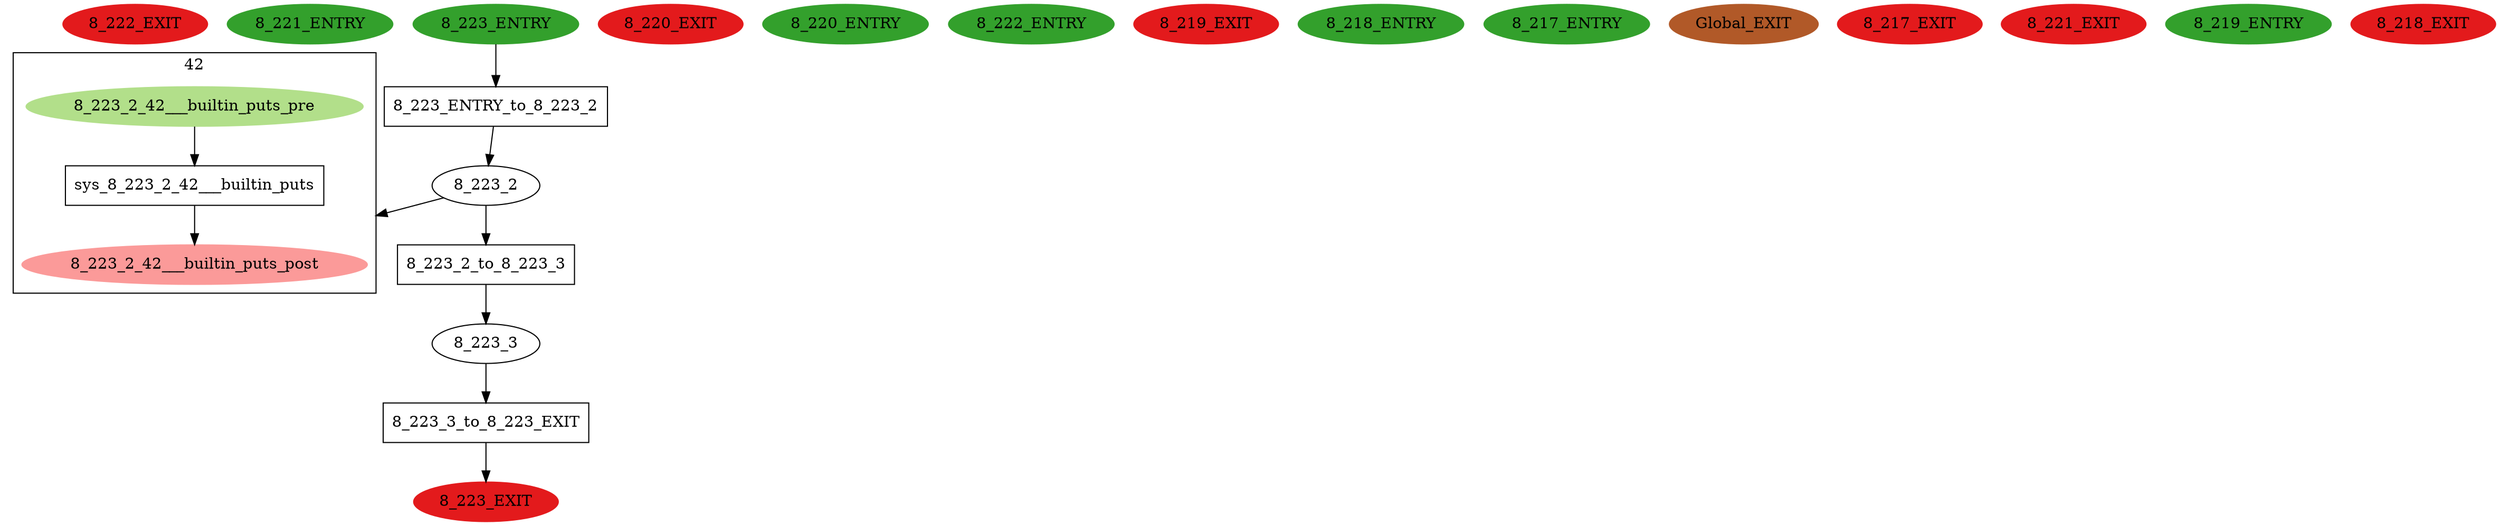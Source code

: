 digraph model { 
compound=true; 
node  [style="filled", colorscheme="paired12"];  "8_222_EXIT" [shape=ellipse, color=6, style=filled];
  "8_221_ENTRY" [shape=ellipse, color=4, style=filled];
  "8_223_3" [shape=ellipse, style=""];
  "8_220_EXIT" [shape=ellipse, color=6, style=filled];
  "8_223_EXIT" [shape=ellipse, color=6, style=filled];
  "8_220_ENTRY" [shape=ellipse, color=4, style=filled];
  "8_222_ENTRY" [shape=ellipse, color=4, style=filled];
  "8_219_EXIT" [shape=ellipse, color=6, style=filled];
  "8_218_ENTRY" [shape=ellipse, color=4, style=filled];
  "8_217_ENTRY" [shape=ellipse, color=4, style=filled];
  "Global_EXIT" [shape=ellipse, color=12, style=filled];
  "8_223_ENTRY" [shape=ellipse, color=4, style=filled];
  "8_217_EXIT" [shape=ellipse, color=6, style=filled];
  "8_223_2" [shape=ellipse, style=""];
subgraph "cluster_8_223_2_42" { 
label="42"  "8_223_2_42___builtin_puts_post" [shape=ellipse, style=""];
  "8_223_2_42___builtin_puts_pre" [shape=ellipse, style=""];
  "sys_8_223_2_42___builtin_puts" [shape=box, style=""];
  "sys_8_223_2_42___builtin_puts" [label="sys_8_223_2_42___builtin_puts\n"];
  "8_223_2_42___builtin_puts_pre" -> "sys_8_223_2_42___builtin_puts" [label="", arrowhead="normal"];
  "sys_8_223_2_42___builtin_puts" -> "8_223_2_42___builtin_puts_post" [label="", arrowhead="normal"];
}
  "8_223_2" -> "8_223_2_42___builtin_puts_post" [lhead="cluster_8_223_2_42"];
  "8_223_2_42___builtin_puts_pre" [color=3, style=filled];
  "8_223_2_42___builtin_puts_post" [color=5, style=filled];
  "8_221_EXIT" [shape=ellipse, color=6, style=filled];
  "8_219_ENTRY" [shape=ellipse, color=4, style=filled];
  "8_218_EXIT" [shape=ellipse, color=6, style=filled];
  "8_223_3_to_8_223_EXIT" [shape=box, style=""];
  "8_223_3_to_8_223_EXIT" [label="8_223_3_to_8_223_EXIT\n"];
  "8_223_2_to_8_223_3" [shape=box, style=""];
  "8_223_2_to_8_223_3" [label="8_223_2_to_8_223_3\n"];
  "8_223_ENTRY_to_8_223_2" [shape=box, style=""];
  "8_223_ENTRY_to_8_223_2" [label="8_223_ENTRY_to_8_223_2\n"];
  "8_223_ENTRY" -> "8_223_ENTRY_to_8_223_2" [label="", arrowhead="normal"];
  "8_223_3_to_8_223_EXIT" -> "8_223_EXIT" [label="", arrowhead="normal"];
  "8_223_2" -> "8_223_2_to_8_223_3" [label="", arrowhead="normal"];
  "8_223_2_to_8_223_3" -> "8_223_3" [label="", arrowhead="normal"];
  "8_223_3" -> "8_223_3_to_8_223_EXIT" [label="", arrowhead="normal"];
  "8_223_ENTRY_to_8_223_2" -> "8_223_2" [label="", arrowhead="normal"];
}
